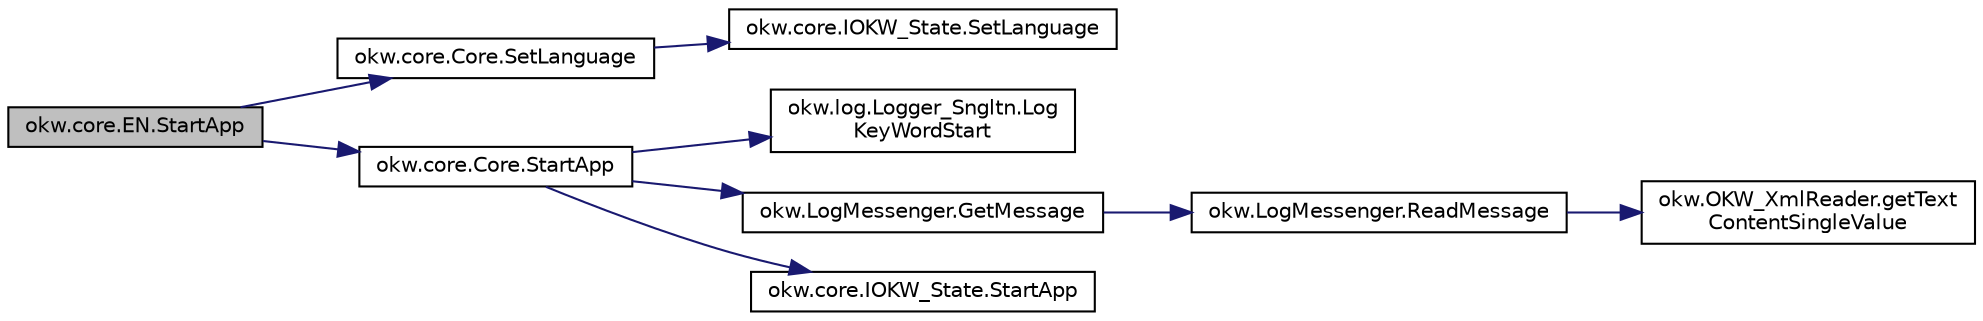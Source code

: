 digraph "okw.core.EN.StartApp"
{
 // INTERACTIVE_SVG=YES
  edge [fontname="Helvetica",fontsize="10",labelfontname="Helvetica",labelfontsize="10"];
  node [fontname="Helvetica",fontsize="10",shape=record];
  rankdir="LR";
  Node293 [label="okw.core.EN.StartApp",height=0.2,width=0.4,color="black", fillcolor="grey75", style="filled", fontcolor="black"];
  Node293 -> Node294 [color="midnightblue",fontsize="10",style="solid",fontname="Helvetica"];
  Node294 [label="okw.core.Core.SetLanguage",height=0.2,width=0.4,color="black", fillcolor="white", style="filled",URL="$classokw_1_1core_1_1_core.html#ae4d17cb7b948458deadda4e4ed53f426",tooltip="Setzt die Sprache auf den gegebenen wert Language. "];
  Node294 -> Node295 [color="midnightblue",fontsize="10",style="solid",fontname="Helvetica"];
  Node295 [label="okw.core.IOKW_State.SetLanguage",height=0.2,width=0.4,color="black", fillcolor="white", style="filled",URL="$interfaceokw_1_1core_1_1_i_o_k_w___state.html#ad5224b447bfe46ad0ec5c37a9001199c",tooltip="Interne Methode zum setzen der Sprache für die sprachabhängigen Ausgaben der Dokumentation (Log)..."];
  Node293 -> Node296 [color="midnightblue",fontsize="10",style="solid",fontname="Helvetica"];
  Node296 [label="okw.core.Core.StartApp",height=0.2,width=0.4,color="black", fillcolor="white", style="filled",URL="$classokw_1_1core_1_1_core.html#ac20a22275b6aea1c4e551dce1fd0c1e9",tooltip="Startet die gegebene Anwendung. "];
  Node296 -> Node297 [color="midnightblue",fontsize="10",style="solid",fontname="Helvetica"];
  Node297 [label="okw.log.Logger_Sngltn.Log\lKeyWordStart",height=0.2,width=0.4,color="black", fillcolor="white", style="filled",URL="$classokw_1_1log_1_1_logger___sngltn.html#a70ec25e200e00ecefc544e8fd371d2ef",tooltip="Ausgabe eines Schlüsselwortes. "];
  Node296 -> Node298 [color="midnightblue",fontsize="10",style="solid",fontname="Helvetica"];
  Node298 [label="okw.LogMessenger.GetMessage",height=0.2,width=0.4,color="black", fillcolor="white", style="filled",URL="$classokw_1_1_log_messenger.html#af225d1f037d47b3b085175c09d78bdd2",tooltip="Holt die Log-Meldung für MethodeNmae/Textkey ohne weitere Parameter. "];
  Node298 -> Node299 [color="midnightblue",fontsize="10",style="solid",fontname="Helvetica"];
  Node299 [label="okw.LogMessenger.ReadMessage",height=0.2,width=0.4,color="black", fillcolor="white", style="filled",URL="$classokw_1_1_log_messenger.html#a530cd6ab82ec82a04206a2e976ec06e3",tooltip="Interne Kernfunktion holt die Log-Meldung mit Platzhaltern aus der XML-Datei. "];
  Node299 -> Node300 [color="midnightblue",fontsize="10",style="solid",fontname="Helvetica"];
  Node300 [label="okw.OKW_XmlReader.getText\lContentSingleValue",height=0.2,width=0.4,color="black", fillcolor="white", style="filled",URL="$classokw_1_1_o_k_w___xml_reader.html#ab920b5335a2e1429c14cc5f8e79f39eb",tooltip="Lies den TextContent eines Tag. "];
  Node296 -> Node301 [color="midnightblue",fontsize="10",style="solid",fontname="Helvetica"];
  Node301 [label="okw.core.IOKW_State.StartApp",height=0.2,width=0.4,color="black", fillcolor="white", style="filled",URL="$interfaceokw_1_1core_1_1_i_o_k_w___state.html#a0ec9b7c60041061f1b01d85b703a27a8",tooltip="Startet die gegebene Anwendung. "];
}
